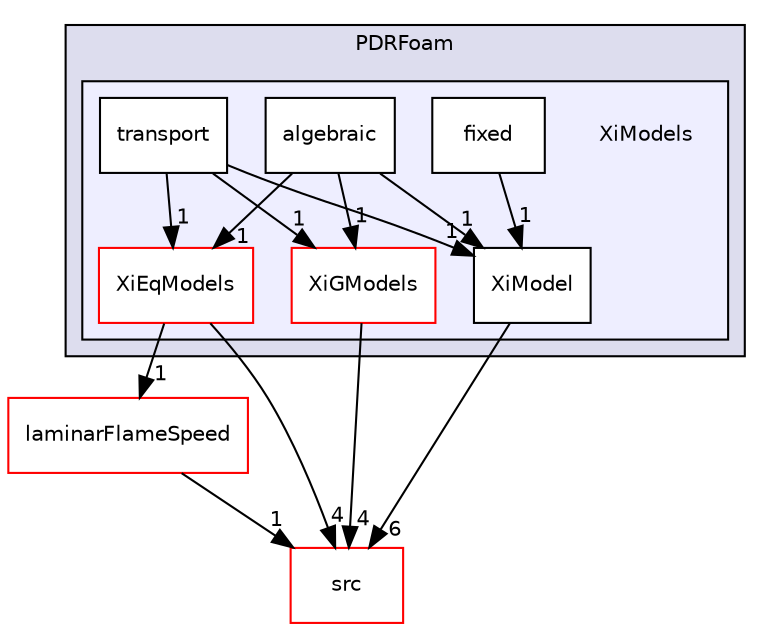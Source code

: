digraph "applications/solvers/combustion/PDRFoam/XiModels" {
  bgcolor=transparent;
  compound=true
  node [ fontsize="10", fontname="Helvetica"];
  edge [ labelfontsize="10", labelfontname="Helvetica"];
  subgraph clusterdir_7013a7587984e010384a3ad956d16510 {
    graph [ bgcolor="#ddddee", pencolor="black", label="PDRFoam" fontname="Helvetica", fontsize="10", URL="dir_7013a7587984e010384a3ad956d16510.html"]
  subgraph clusterdir_875d300f7c06ad3c5c9e587b64daa300 {
    graph [ bgcolor="#eeeeff", pencolor="black", label="" URL="dir_875d300f7c06ad3c5c9e587b64daa300.html"];
    dir_875d300f7c06ad3c5c9e587b64daa300 [shape=plaintext label="XiModels"];
    dir_06b4ef0c03142e6365ec34f3f56db36c [shape=box label="algebraic" color="black" fillcolor="white" style="filled" URL="dir_06b4ef0c03142e6365ec34f3f56db36c.html"];
    dir_7031272e25667ab4b01586070e03a524 [shape=box label="fixed" color="black" fillcolor="white" style="filled" URL="dir_7031272e25667ab4b01586070e03a524.html"];
    dir_eda7b24b0204271cfbfc036663d9608d [shape=box label="transport" color="black" fillcolor="white" style="filled" URL="dir_eda7b24b0204271cfbfc036663d9608d.html"];
    dir_86c6030308677972953fc7979d3a85bb [shape=box label="XiEqModels" color="red" fillcolor="white" style="filled" URL="dir_86c6030308677972953fc7979d3a85bb.html"];
    dir_8466298f5f92a7096630ba54e6501d61 [shape=box label="XiGModels" color="red" fillcolor="white" style="filled" URL="dir_8466298f5f92a7096630ba54e6501d61.html"];
    dir_014c63896f54c5ff2237bb87c905c8be [shape=box label="XiModel" color="black" fillcolor="white" style="filled" URL="dir_014c63896f54c5ff2237bb87c905c8be.html"];
  }
  }
  dir_68267d1309a1af8e8297ef4c3efbcdba [shape=box label="src" color="red" URL="dir_68267d1309a1af8e8297ef4c3efbcdba.html"];
  dir_7c5380a9e15431c3d88f79d83259de89 [shape=box label="laminarFlameSpeed" color="red" URL="dir_7c5380a9e15431c3d88f79d83259de89.html"];
  dir_7031272e25667ab4b01586070e03a524->dir_014c63896f54c5ff2237bb87c905c8be [headlabel="1", labeldistance=1.5 headhref="dir_000089_000101.html"];
  dir_8466298f5f92a7096630ba54e6501d61->dir_68267d1309a1af8e8297ef4c3efbcdba [headlabel="4", labeldistance=1.5 headhref="dir_000097_000736.html"];
  dir_7c5380a9e15431c3d88f79d83259de89->dir_68267d1309a1af8e8297ef4c3efbcdba [headlabel="1", labeldistance=1.5 headhref="dir_000075_000736.html"];
  dir_eda7b24b0204271cfbfc036663d9608d->dir_8466298f5f92a7096630ba54e6501d61 [headlabel="1", labeldistance=1.5 headhref="dir_000090_000097.html"];
  dir_eda7b24b0204271cfbfc036663d9608d->dir_86c6030308677972953fc7979d3a85bb [headlabel="1", labeldistance=1.5 headhref="dir_000090_000091.html"];
  dir_eda7b24b0204271cfbfc036663d9608d->dir_014c63896f54c5ff2237bb87c905c8be [headlabel="1", labeldistance=1.5 headhref="dir_000090_000101.html"];
  dir_86c6030308677972953fc7979d3a85bb->dir_68267d1309a1af8e8297ef4c3efbcdba [headlabel="4", labeldistance=1.5 headhref="dir_000091_000736.html"];
  dir_86c6030308677972953fc7979d3a85bb->dir_7c5380a9e15431c3d88f79d83259de89 [headlabel="1", labeldistance=1.5 headhref="dir_000091_000075.html"];
  dir_06b4ef0c03142e6365ec34f3f56db36c->dir_8466298f5f92a7096630ba54e6501d61 [headlabel="1", labeldistance=1.5 headhref="dir_000088_000097.html"];
  dir_06b4ef0c03142e6365ec34f3f56db36c->dir_86c6030308677972953fc7979d3a85bb [headlabel="1", labeldistance=1.5 headhref="dir_000088_000091.html"];
  dir_06b4ef0c03142e6365ec34f3f56db36c->dir_014c63896f54c5ff2237bb87c905c8be [headlabel="1", labeldistance=1.5 headhref="dir_000088_000101.html"];
  dir_014c63896f54c5ff2237bb87c905c8be->dir_68267d1309a1af8e8297ef4c3efbcdba [headlabel="6", labeldistance=1.5 headhref="dir_000101_000736.html"];
}
